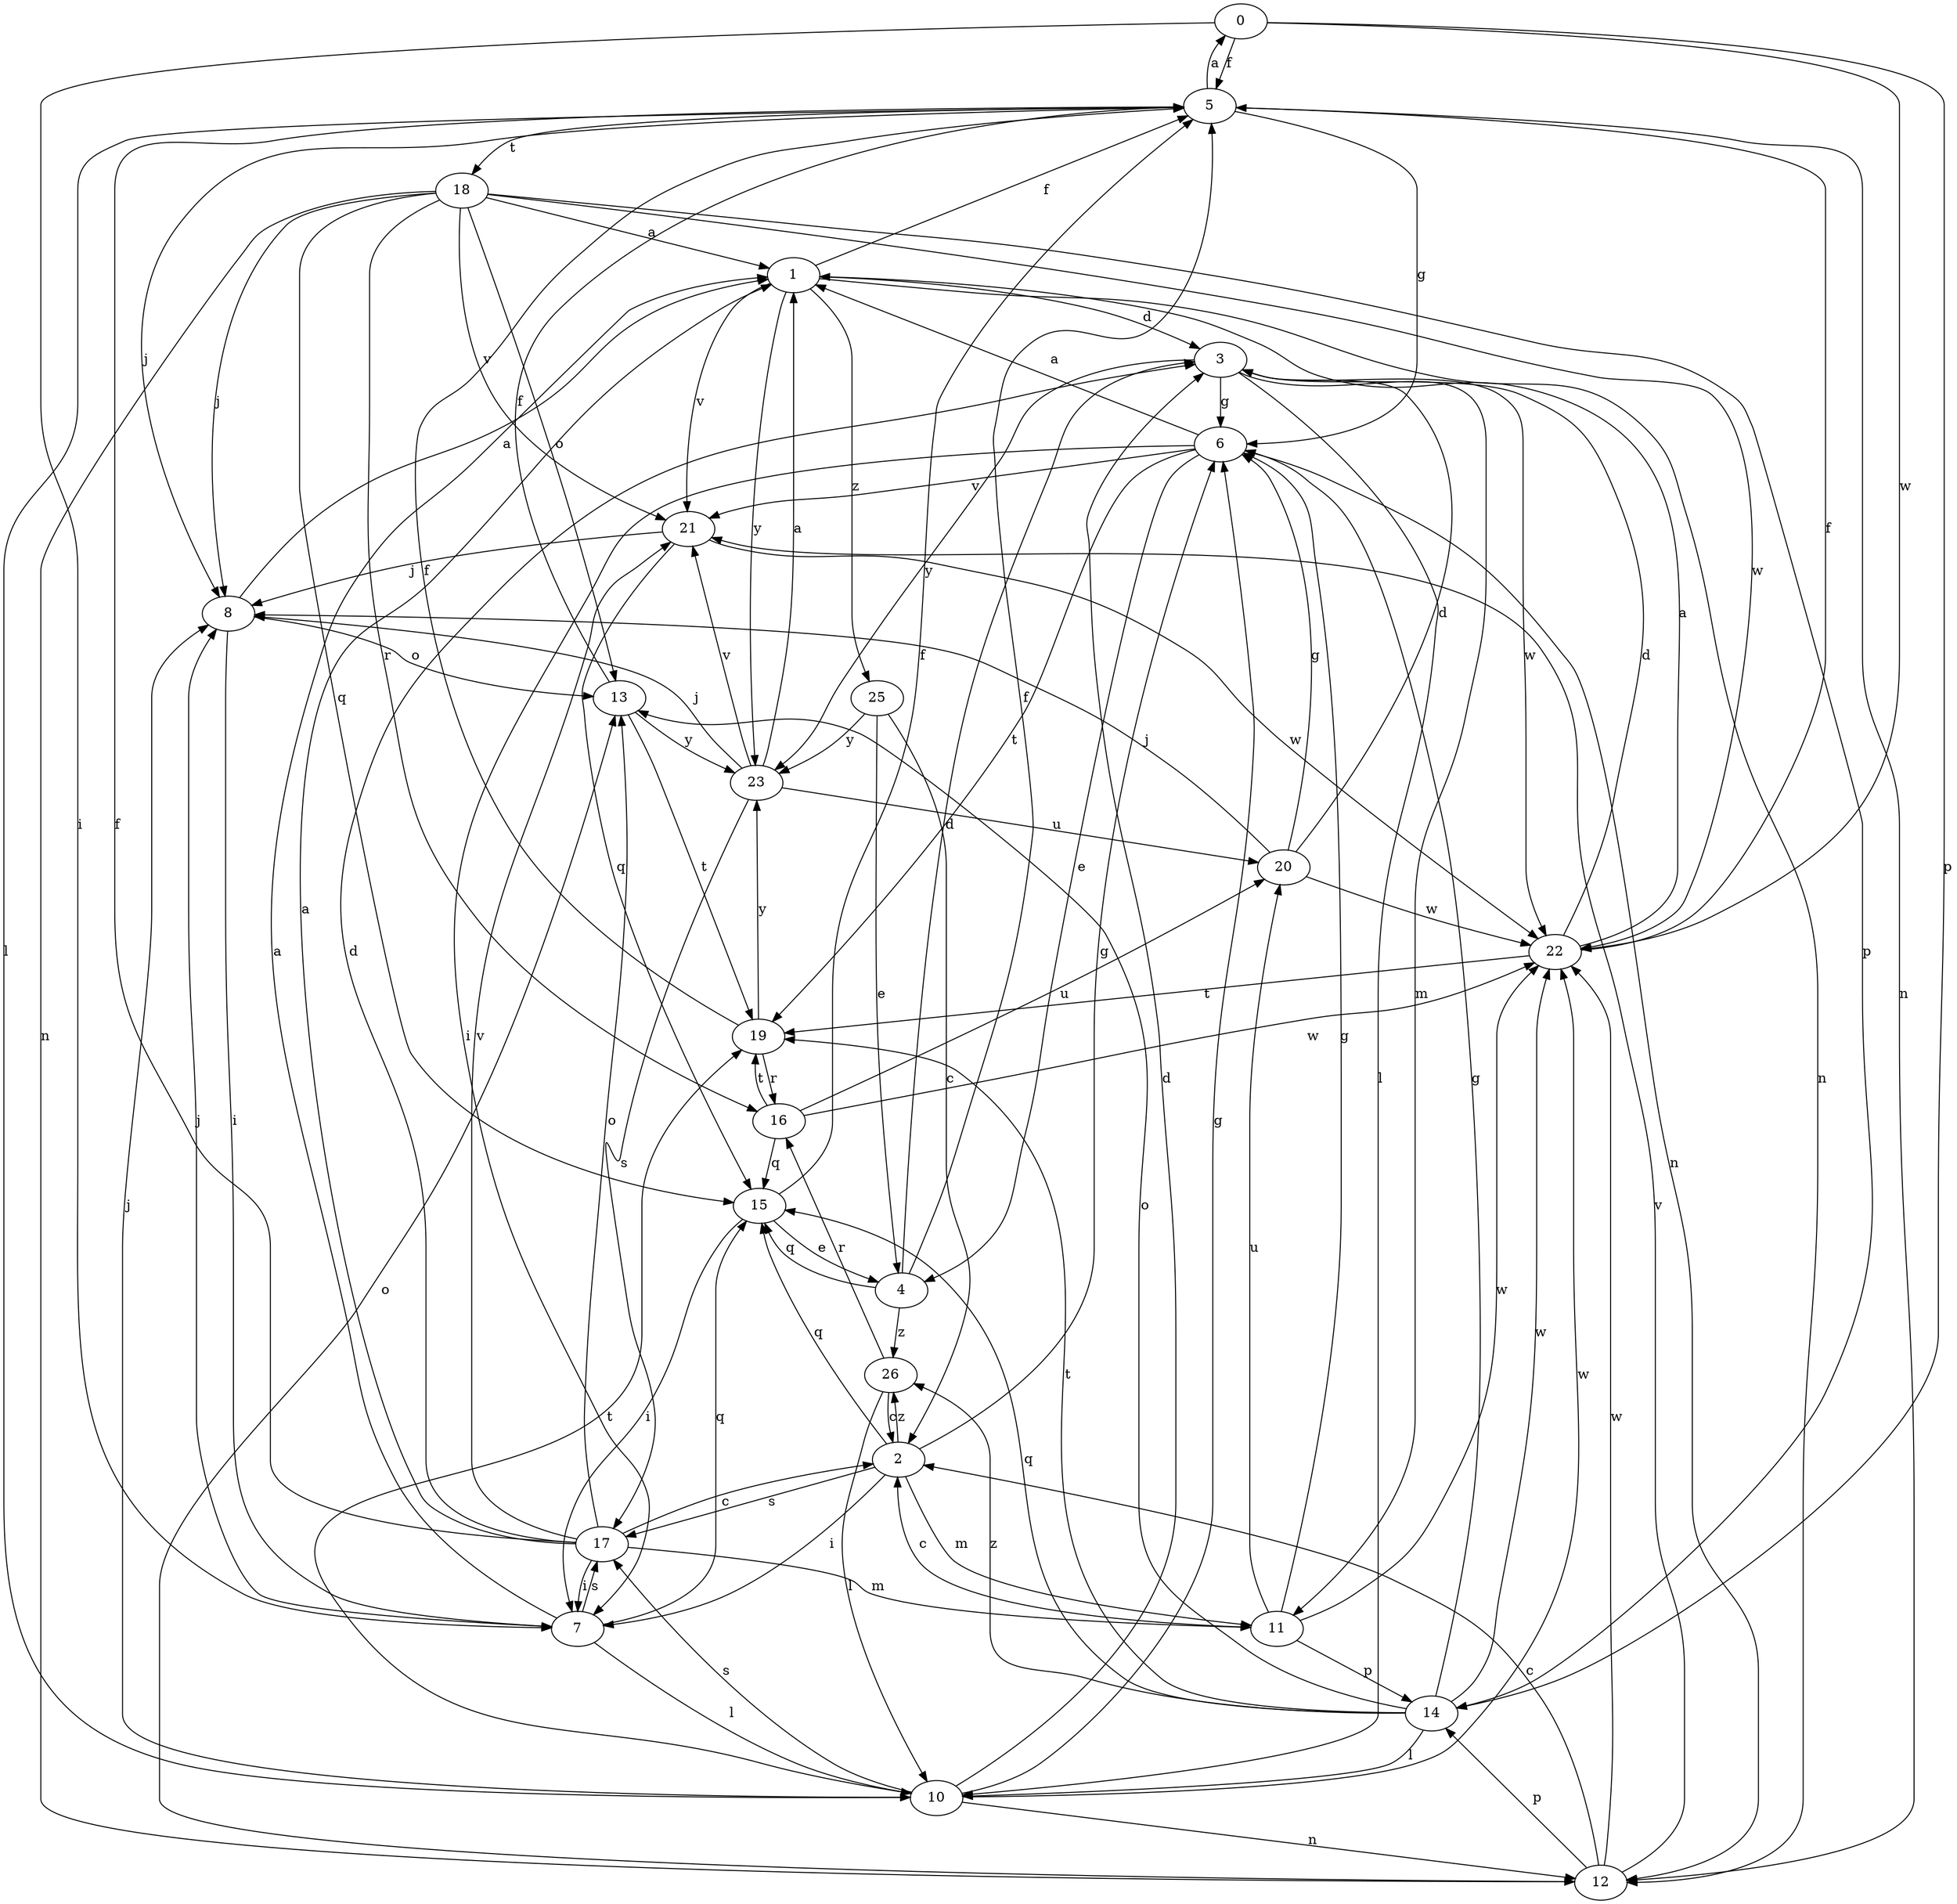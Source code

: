 strict digraph  {
0;
1;
2;
3;
4;
5;
6;
7;
8;
10;
11;
12;
13;
14;
15;
16;
17;
18;
19;
20;
21;
22;
23;
25;
26;
0 -> 5  [label=f];
0 -> 7  [label=i];
0 -> 14  [label=p];
0 -> 22  [label=w];
1 -> 3  [label=d];
1 -> 5  [label=f];
1 -> 12  [label=n];
1 -> 21  [label=v];
1 -> 23  [label=y];
1 -> 25  [label=z];
2 -> 6  [label=g];
2 -> 7  [label=i];
2 -> 11  [label=m];
2 -> 15  [label=q];
2 -> 17  [label=s];
2 -> 26  [label=z];
3 -> 6  [label=g];
3 -> 10  [label=l];
3 -> 11  [label=m];
3 -> 22  [label=w];
3 -> 23  [label=y];
4 -> 3  [label=d];
4 -> 5  [label=f];
4 -> 15  [label=q];
4 -> 26  [label=z];
5 -> 0  [label=a];
5 -> 6  [label=g];
5 -> 8  [label=j];
5 -> 10  [label=l];
5 -> 12  [label=n];
5 -> 18  [label=t];
6 -> 1  [label=a];
6 -> 4  [label=e];
6 -> 7  [label=i];
6 -> 12  [label=n];
6 -> 19  [label=t];
6 -> 21  [label=v];
7 -> 1  [label=a];
7 -> 8  [label=j];
7 -> 10  [label=l];
7 -> 15  [label=q];
7 -> 17  [label=s];
8 -> 1  [label=a];
8 -> 7  [label=i];
8 -> 13  [label=o];
10 -> 3  [label=d];
10 -> 6  [label=g];
10 -> 8  [label=j];
10 -> 12  [label=n];
10 -> 17  [label=s];
10 -> 19  [label=t];
10 -> 22  [label=w];
11 -> 2  [label=c];
11 -> 6  [label=g];
11 -> 14  [label=p];
11 -> 20  [label=u];
11 -> 22  [label=w];
12 -> 2  [label=c];
12 -> 13  [label=o];
12 -> 14  [label=p];
12 -> 21  [label=v];
12 -> 22  [label=w];
13 -> 5  [label=f];
13 -> 19  [label=t];
13 -> 23  [label=y];
14 -> 6  [label=g];
14 -> 10  [label=l];
14 -> 13  [label=o];
14 -> 15  [label=q];
14 -> 19  [label=t];
14 -> 22  [label=w];
14 -> 26  [label=z];
15 -> 4  [label=e];
15 -> 5  [label=f];
15 -> 7  [label=i];
16 -> 15  [label=q];
16 -> 19  [label=t];
16 -> 20  [label=u];
16 -> 22  [label=w];
17 -> 1  [label=a];
17 -> 2  [label=c];
17 -> 3  [label=d];
17 -> 5  [label=f];
17 -> 7  [label=i];
17 -> 11  [label=m];
17 -> 13  [label=o];
17 -> 21  [label=v];
18 -> 1  [label=a];
18 -> 8  [label=j];
18 -> 12  [label=n];
18 -> 13  [label=o];
18 -> 14  [label=p];
18 -> 15  [label=q];
18 -> 16  [label=r];
18 -> 21  [label=v];
18 -> 22  [label=w];
19 -> 5  [label=f];
19 -> 16  [label=r];
19 -> 23  [label=y];
20 -> 3  [label=d];
20 -> 6  [label=g];
20 -> 8  [label=j];
20 -> 22  [label=w];
21 -> 8  [label=j];
21 -> 15  [label=q];
21 -> 22  [label=w];
22 -> 1  [label=a];
22 -> 3  [label=d];
22 -> 5  [label=f];
22 -> 19  [label=t];
23 -> 1  [label=a];
23 -> 8  [label=j];
23 -> 17  [label=s];
23 -> 20  [label=u];
23 -> 21  [label=v];
25 -> 2  [label=c];
25 -> 4  [label=e];
25 -> 23  [label=y];
26 -> 2  [label=c];
26 -> 10  [label=l];
26 -> 16  [label=r];
}
